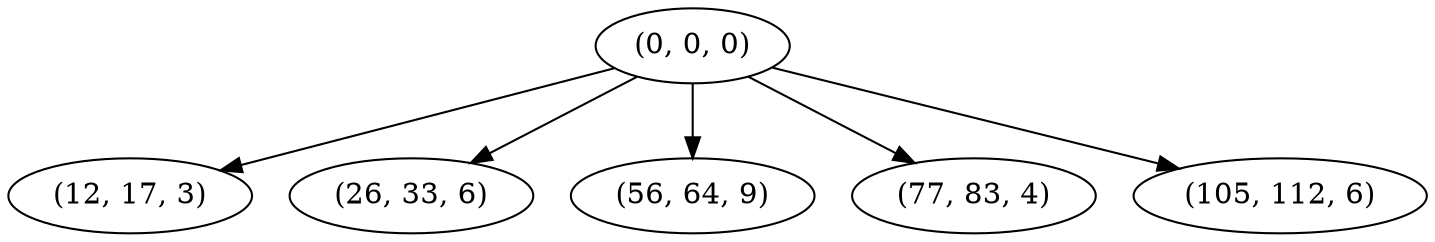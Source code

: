digraph tree {
    "(0, 0, 0)";
    "(12, 17, 3)";
    "(26, 33, 6)";
    "(56, 64, 9)";
    "(77, 83, 4)";
    "(105, 112, 6)";
    "(0, 0, 0)" -> "(12, 17, 3)";
    "(0, 0, 0)" -> "(26, 33, 6)";
    "(0, 0, 0)" -> "(56, 64, 9)";
    "(0, 0, 0)" -> "(77, 83, 4)";
    "(0, 0, 0)" -> "(105, 112, 6)";
}
